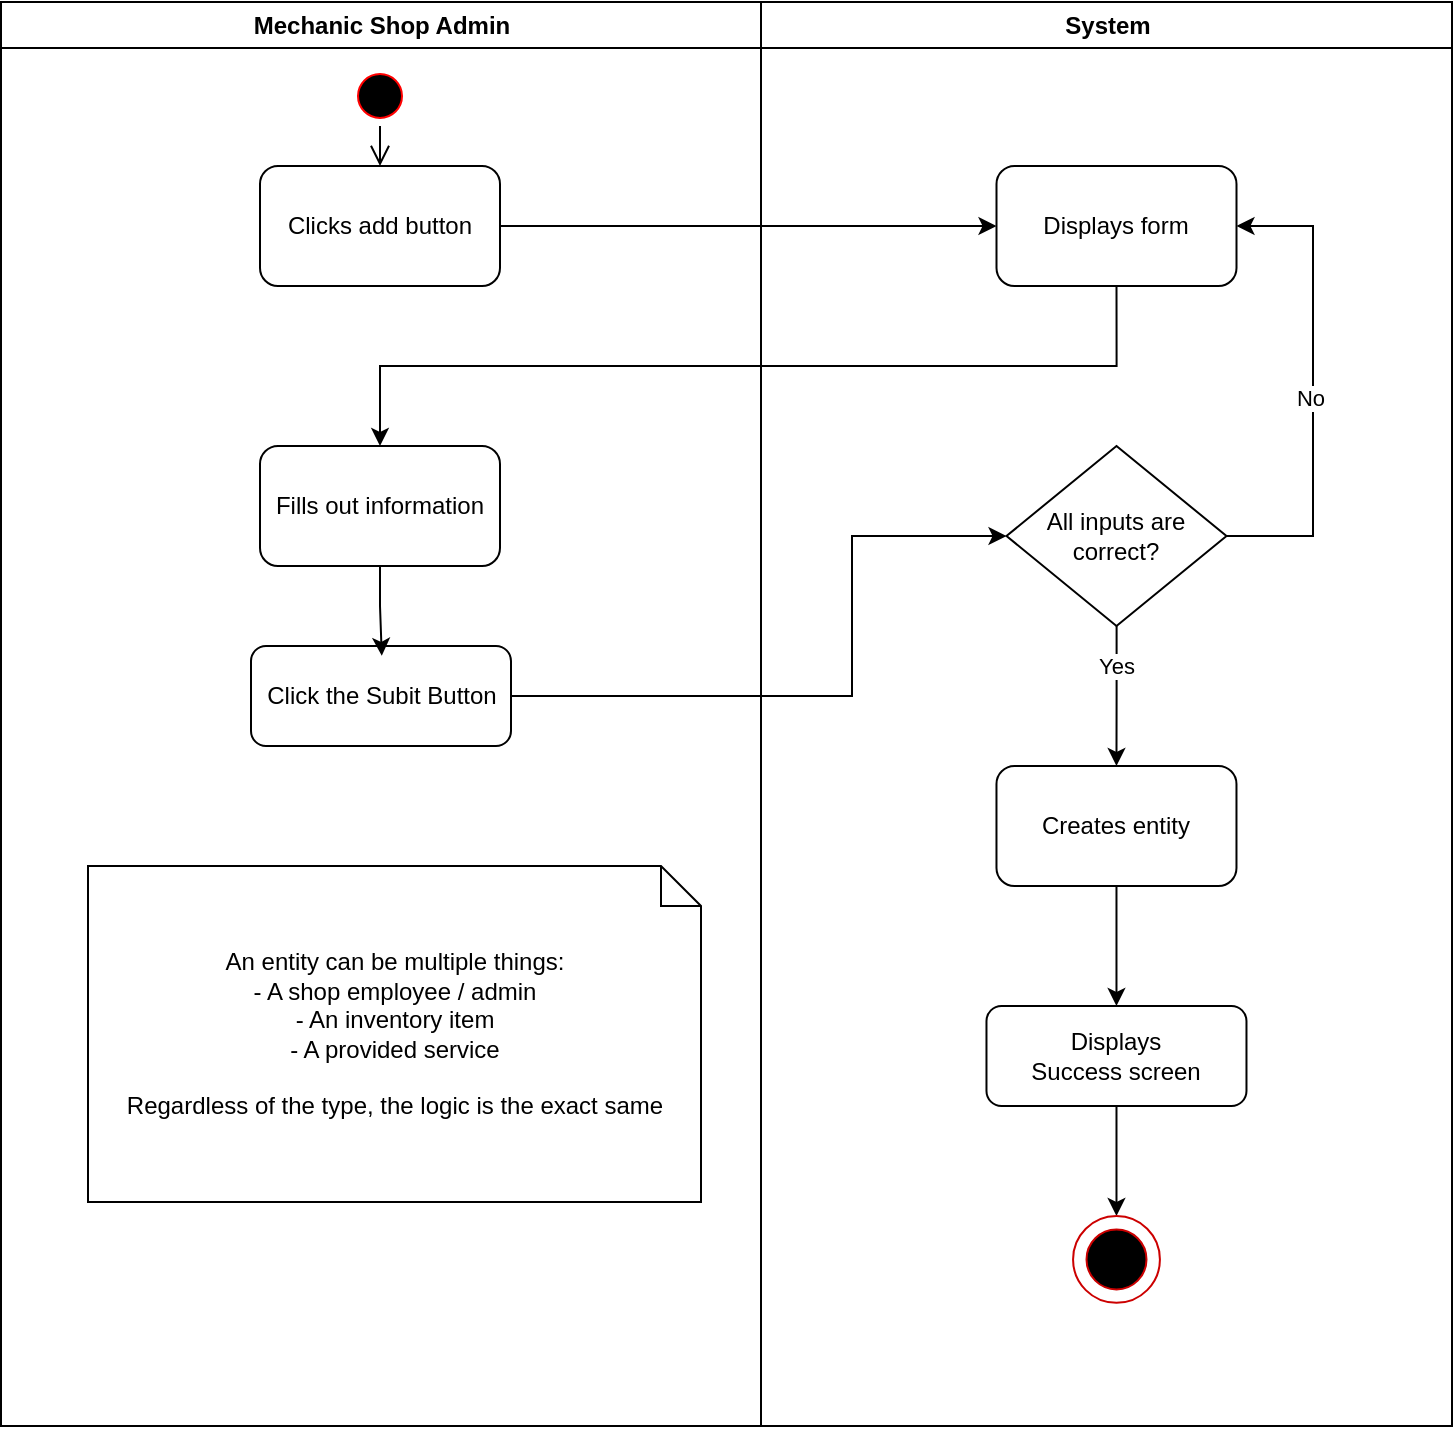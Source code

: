 <mxfile version="20.4.0" type="github">
  <diagram id="Xf2E1u1W4AktfVjYD2Iz" name="Page-1">
    <mxGraphModel dx="1421" dy="789" grid="1" gridSize="10" guides="1" tooltips="1" connect="1" arrows="1" fold="1" page="1" pageScale="1" pageWidth="2336" pageHeight="1654" math="0" shadow="0">
      <root>
        <mxCell id="0" />
        <mxCell id="1" parent="0" />
        <mxCell id="VALeCxbUtCVBy0HvRlEQ-1" value="Mechanic Shop Admin" style="swimlane;whiteSpace=wrap;movable=0;" parent="1" vertex="1">
          <mxGeometry x="164.5" y="128" width="380" height="712" as="geometry" />
        </mxCell>
        <mxCell id="VALeCxbUtCVBy0HvRlEQ-2" value="" style="ellipse;shape=startState;fillColor=#000000;strokeColor=#ff0000;" parent="VALeCxbUtCVBy0HvRlEQ-1" vertex="1">
          <mxGeometry x="174.5" y="32" width="30" height="30" as="geometry" />
        </mxCell>
        <mxCell id="VALeCxbUtCVBy0HvRlEQ-3" value="" style="edgeStyle=elbowEdgeStyle;elbow=horizontal;verticalAlign=bottom;endArrow=open;endSize=8;strokeColor=#000000;endFill=1;rounded=0;entryX=0.5;entryY=0;entryDx=0;entryDy=0;" parent="VALeCxbUtCVBy0HvRlEQ-1" source="VALeCxbUtCVBy0HvRlEQ-2" target="S1LedOKrpOqbfRYcgMUx-1" edge="1">
          <mxGeometry x="161.5" y="40" as="geometry">
            <mxPoint x="189.5" y="102.0" as="targetPoint" />
          </mxGeometry>
        </mxCell>
        <mxCell id="VALeCxbUtCVBy0HvRlEQ-25" value="Click the Subit Button" style="rounded=1;whiteSpace=wrap;html=1;" parent="VALeCxbUtCVBy0HvRlEQ-1" vertex="1">
          <mxGeometry x="125" y="322" width="130" height="50" as="geometry" />
        </mxCell>
        <mxCell id="S1LedOKrpOqbfRYcgMUx-1" value="Clicks add button" style="rounded=1;whiteSpace=wrap;html=1;" parent="VALeCxbUtCVBy0HvRlEQ-1" vertex="1">
          <mxGeometry x="129.5" y="82" width="120" height="60" as="geometry" />
        </mxCell>
        <mxCell id="S1LedOKrpOqbfRYcgMUx-5" value="" style="edgeStyle=orthogonalEdgeStyle;rounded=0;orthogonalLoop=1;jettySize=auto;html=1;entryX=0.503;entryY=0.098;entryDx=0;entryDy=0;entryPerimeter=0;" parent="VALeCxbUtCVBy0HvRlEQ-1" source="S1LedOKrpOqbfRYcgMUx-4" target="VALeCxbUtCVBy0HvRlEQ-25" edge="1">
          <mxGeometry relative="1" as="geometry" />
        </mxCell>
        <mxCell id="S1LedOKrpOqbfRYcgMUx-4" value="Fills out information" style="rounded=1;whiteSpace=wrap;html=1;" parent="VALeCxbUtCVBy0HvRlEQ-1" vertex="1">
          <mxGeometry x="129.5" y="222" width="120" height="60" as="geometry" />
        </mxCell>
        <mxCell id="_2HYPKGaZrh7aNVJrZD4-1" value="An entity can be multiple things:&lt;br&gt;- A shop employee / admin&lt;br&gt;- An inventory item&lt;br&gt;- A provided service&lt;br&gt;&lt;br&gt;Regardless of the type, the logic is the exact same" style="shape=note;size=20;whiteSpace=wrap;html=1;" parent="VALeCxbUtCVBy0HvRlEQ-1" vertex="1">
          <mxGeometry x="43.5" y="432" width="306.5" height="168" as="geometry" />
        </mxCell>
        <mxCell id="VALeCxbUtCVBy0HvRlEQ-14" value="System" style="swimlane;whiteSpace=wrap;movable=0;" parent="1" vertex="1">
          <mxGeometry x="544.5" y="128" width="345.5" height="712" as="geometry" />
        </mxCell>
        <mxCell id="VALeCxbUtCVBy0HvRlEQ-37" value="" style="edgeStyle=orthogonalEdgeStyle;rounded=0;orthogonalLoop=1;jettySize=auto;html=1;entryX=0.5;entryY=0;entryDx=0;entryDy=0;" parent="VALeCxbUtCVBy0HvRlEQ-14" source="VALeCxbUtCVBy0HvRlEQ-29" target="S1LedOKrpOqbfRYcgMUx-7" edge="1">
          <mxGeometry relative="1" as="geometry">
            <mxPoint x="177.75" y="357" as="targetPoint" />
          </mxGeometry>
        </mxCell>
        <mxCell id="VALeCxbUtCVBy0HvRlEQ-38" value="Yes" style="edgeLabel;html=1;align=center;verticalAlign=middle;resizable=0;points=[];" parent="VALeCxbUtCVBy0HvRlEQ-37" vertex="1" connectable="0">
          <mxGeometry x="0.232" y="-1" relative="1" as="geometry">
            <mxPoint x="1" y="-23" as="offset" />
          </mxGeometry>
        </mxCell>
        <mxCell id="VALeCxbUtCVBy0HvRlEQ-29" value="All inputs are correct?" style="rhombus;whiteSpace=wrap;html=1;fontSize=12;strokeColor=default;fillColor=default;" parent="VALeCxbUtCVBy0HvRlEQ-14" vertex="1">
          <mxGeometry x="122.75" y="222" width="110" height="90" as="geometry" />
        </mxCell>
        <mxCell id="VALeCxbUtCVBy0HvRlEQ-49" value="" style="edgeStyle=orthogonalEdgeStyle;rounded=0;orthogonalLoop=1;jettySize=auto;html=1;exitX=0.5;exitY=1;exitDx=0;exitDy=0;" parent="VALeCxbUtCVBy0HvRlEQ-14" source="S1LedOKrpOqbfRYcgMUx-7" target="VALeCxbUtCVBy0HvRlEQ-47" edge="1">
          <mxGeometry relative="1" as="geometry">
            <mxPoint x="177.75" y="417" as="sourcePoint" />
          </mxGeometry>
        </mxCell>
        <mxCell id="VALeCxbUtCVBy0HvRlEQ-47" value="Displays&lt;br&gt;Success screen" style="rounded=1;whiteSpace=wrap;html=1;" parent="VALeCxbUtCVBy0HvRlEQ-14" vertex="1">
          <mxGeometry x="112.74" y="502" width="130" height="50" as="geometry" />
        </mxCell>
        <mxCell id="S1LedOKrpOqbfRYcgMUx-2" value="Displays form" style="rounded=1;whiteSpace=wrap;html=1;" parent="VALeCxbUtCVBy0HvRlEQ-14" vertex="1">
          <mxGeometry x="117.75" y="82" width="120" height="60" as="geometry" />
        </mxCell>
        <mxCell id="VALeCxbUtCVBy0HvRlEQ-32" style="edgeStyle=orthogonalEdgeStyle;rounded=0;orthogonalLoop=1;jettySize=auto;html=1;exitX=1;exitY=0.5;exitDx=0;exitDy=0;entryX=1;entryY=0.5;entryDx=0;entryDy=0;" parent="VALeCxbUtCVBy0HvRlEQ-14" source="VALeCxbUtCVBy0HvRlEQ-29" target="S1LedOKrpOqbfRYcgMUx-2" edge="1">
          <mxGeometry relative="1" as="geometry">
            <Array as="points">
              <mxPoint x="276" y="267" />
              <mxPoint x="276" y="112" />
            </Array>
            <mxPoint x="255.5" y="62" as="targetPoint" />
          </mxGeometry>
        </mxCell>
        <mxCell id="VALeCxbUtCVBy0HvRlEQ-33" value="No" style="edgeLabel;html=1;align=center;verticalAlign=middle;resizable=0;points=[];" parent="VALeCxbUtCVBy0HvRlEQ-32" vertex="1" connectable="0">
          <mxGeometry x="-0.047" y="2" relative="1" as="geometry">
            <mxPoint as="offset" />
          </mxGeometry>
        </mxCell>
        <mxCell id="S1LedOKrpOqbfRYcgMUx-7" value="Creates entity" style="rounded=1;whiteSpace=wrap;html=1;" parent="VALeCxbUtCVBy0HvRlEQ-14" vertex="1">
          <mxGeometry x="117.74" y="382" width="120" height="60" as="geometry" />
        </mxCell>
        <mxCell id="VALeCxbUtCVBy0HvRlEQ-50" style="edgeStyle=orthogonalEdgeStyle;rounded=0;orthogonalLoop=1;jettySize=auto;html=1;entryX=0.5;entryY=0;entryDx=0;entryDy=0;" parent="VALeCxbUtCVBy0HvRlEQ-14" source="VALeCxbUtCVBy0HvRlEQ-47" target="VALeCxbUtCVBy0HvRlEQ-44" edge="1">
          <mxGeometry relative="1" as="geometry">
            <mxPoint x="-145.54" y="542.0" as="targetPoint" />
          </mxGeometry>
        </mxCell>
        <mxCell id="VALeCxbUtCVBy0HvRlEQ-43" value="" style="group" parent="VALeCxbUtCVBy0HvRlEQ-14" vertex="1" connectable="0">
          <mxGeometry x="156.03" y="607" width="43.43" height="43.43" as="geometry" />
        </mxCell>
        <mxCell id="VALeCxbUtCVBy0HvRlEQ-44" value="" style="ellipse;whiteSpace=wrap;html=1;aspect=fixed;fillColor=none;strokeColor=#CC0000;" parent="VALeCxbUtCVBy0HvRlEQ-43" vertex="1">
          <mxGeometry width="43.43" height="43.43" as="geometry" />
        </mxCell>
        <mxCell id="VALeCxbUtCVBy0HvRlEQ-45" value="" style="ellipse;whiteSpace=wrap;html=1;aspect=fixed;fillColor=#000000;strokeColor=#CC0000;" parent="VALeCxbUtCVBy0HvRlEQ-43" vertex="1">
          <mxGeometry x="6.72" y="6.71" width="30" height="30" as="geometry" />
        </mxCell>
        <mxCell id="VALeCxbUtCVBy0HvRlEQ-35" style="edgeStyle=orthogonalEdgeStyle;rounded=0;orthogonalLoop=1;jettySize=auto;html=1;entryX=0;entryY=0.5;entryDx=0;entryDy=0;" parent="1" source="VALeCxbUtCVBy0HvRlEQ-25" target="VALeCxbUtCVBy0HvRlEQ-29" edge="1">
          <mxGeometry relative="1" as="geometry">
            <mxPoint x="612.273" y="390" as="targetPoint" />
            <Array as="points">
              <mxPoint x="590" y="475" />
              <mxPoint x="590" y="395" />
            </Array>
          </mxGeometry>
        </mxCell>
        <mxCell id="S1LedOKrpOqbfRYcgMUx-3" style="edgeStyle=orthogonalEdgeStyle;rounded=0;orthogonalLoop=1;jettySize=auto;html=1;exitX=1;exitY=0.5;exitDx=0;exitDy=0;entryX=0;entryY=0.5;entryDx=0;entryDy=0;" parent="1" source="S1LedOKrpOqbfRYcgMUx-1" target="S1LedOKrpOqbfRYcgMUx-2" edge="1">
          <mxGeometry relative="1" as="geometry" />
        </mxCell>
        <mxCell id="S1LedOKrpOqbfRYcgMUx-6" style="edgeStyle=orthogonalEdgeStyle;rounded=0;orthogonalLoop=1;jettySize=auto;html=1;exitX=0.5;exitY=1;exitDx=0;exitDy=0;" parent="1" source="S1LedOKrpOqbfRYcgMUx-2" target="S1LedOKrpOqbfRYcgMUx-4" edge="1">
          <mxGeometry relative="1" as="geometry">
            <Array as="points">
              <mxPoint x="722" y="310" />
              <mxPoint x="354" y="310" />
            </Array>
          </mxGeometry>
        </mxCell>
      </root>
    </mxGraphModel>
  </diagram>
</mxfile>
